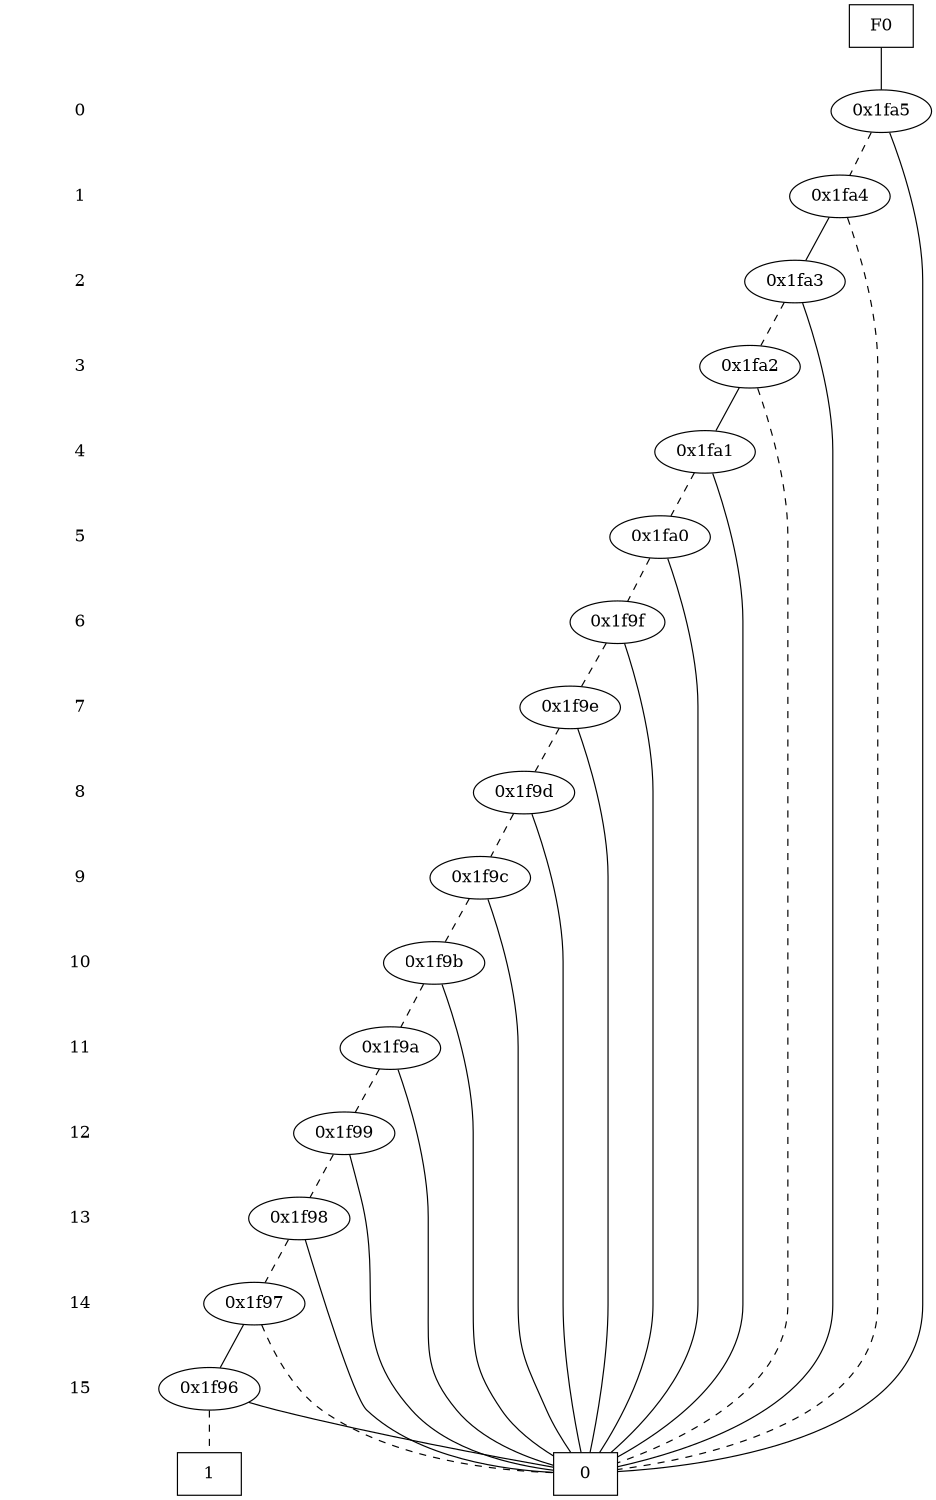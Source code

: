 digraph "DD" {
size = "7.5,10"
center = true;
edge [dir = none];
{ node [shape = plaintext];
  edge [style = invis];
  "CONST NODES" [style = invis];
" 0 " -> " 1 " -> " 2 " -> " 3 " -> " 4 " -> " 5 " -> " 6 " -> " 7 " -> " 8 " -> " 9 " -> " 10 " -> " 11 " -> " 12 " -> " 13 " -> " 14 " -> " 15 " -> "CONST NODES"; 
}
{ rank = same; node [shape = box]; edge [style = invis];
"F0"; }
{ rank = same; " 0 ";
"0x1fa5";
}
{ rank = same; " 1 ";
"0x1fa4";
}
{ rank = same; " 2 ";
"0x1fa3";
}
{ rank = same; " 3 ";
"0x1fa2";
}
{ rank = same; " 4 ";
"0x1fa1";
}
{ rank = same; " 5 ";
"0x1fa0";
}
{ rank = same; " 6 ";
"0x1f9f";
}
{ rank = same; " 7 ";
"0x1f9e";
}
{ rank = same; " 8 ";
"0x1f9d";
}
{ rank = same; " 9 ";
"0x1f9c";
}
{ rank = same; " 10 ";
"0x1f9b";
}
{ rank = same; " 11 ";
"0x1f9a";
}
{ rank = same; " 12 ";
"0x1f99";
}
{ rank = same; " 13 ";
"0x1f98";
}
{ rank = same; " 14 ";
"0x1f97";
}
{ rank = same; " 15 ";
"0x1f96";
}
{ rank = same; "CONST NODES";
{ node [shape = box]; "0x146b";
"0x146a";
}
}
"F0" -> "0x1fa5" [style = solid];
"0x1fa5" -> "0x146b";
"0x1fa5" -> "0x1fa4" [style = dashed];
"0x1fa4" -> "0x1fa3";
"0x1fa4" -> "0x146b" [style = dashed];
"0x1fa3" -> "0x146b";
"0x1fa3" -> "0x1fa2" [style = dashed];
"0x1fa2" -> "0x1fa1";
"0x1fa2" -> "0x146b" [style = dashed];
"0x1fa1" -> "0x146b";
"0x1fa1" -> "0x1fa0" [style = dashed];
"0x1fa0" -> "0x146b";
"0x1fa0" -> "0x1f9f" [style = dashed];
"0x1f9f" -> "0x146b";
"0x1f9f" -> "0x1f9e" [style = dashed];
"0x1f9e" -> "0x146b";
"0x1f9e" -> "0x1f9d" [style = dashed];
"0x1f9d" -> "0x146b";
"0x1f9d" -> "0x1f9c" [style = dashed];
"0x1f9c" -> "0x146b";
"0x1f9c" -> "0x1f9b" [style = dashed];
"0x1f9b" -> "0x146b";
"0x1f9b" -> "0x1f9a" [style = dashed];
"0x1f9a" -> "0x146b";
"0x1f9a" -> "0x1f99" [style = dashed];
"0x1f99" -> "0x146b";
"0x1f99" -> "0x1f98" [style = dashed];
"0x1f98" -> "0x146b";
"0x1f98" -> "0x1f97" [style = dashed];
"0x1f97" -> "0x1f96";
"0x1f97" -> "0x146b" [style = dashed];
"0x1f96" -> "0x146b";
"0x1f96" -> "0x146a" [style = dashed];
"0x146b" [label = "0"];
"0x146a" [label = "1"];
}
